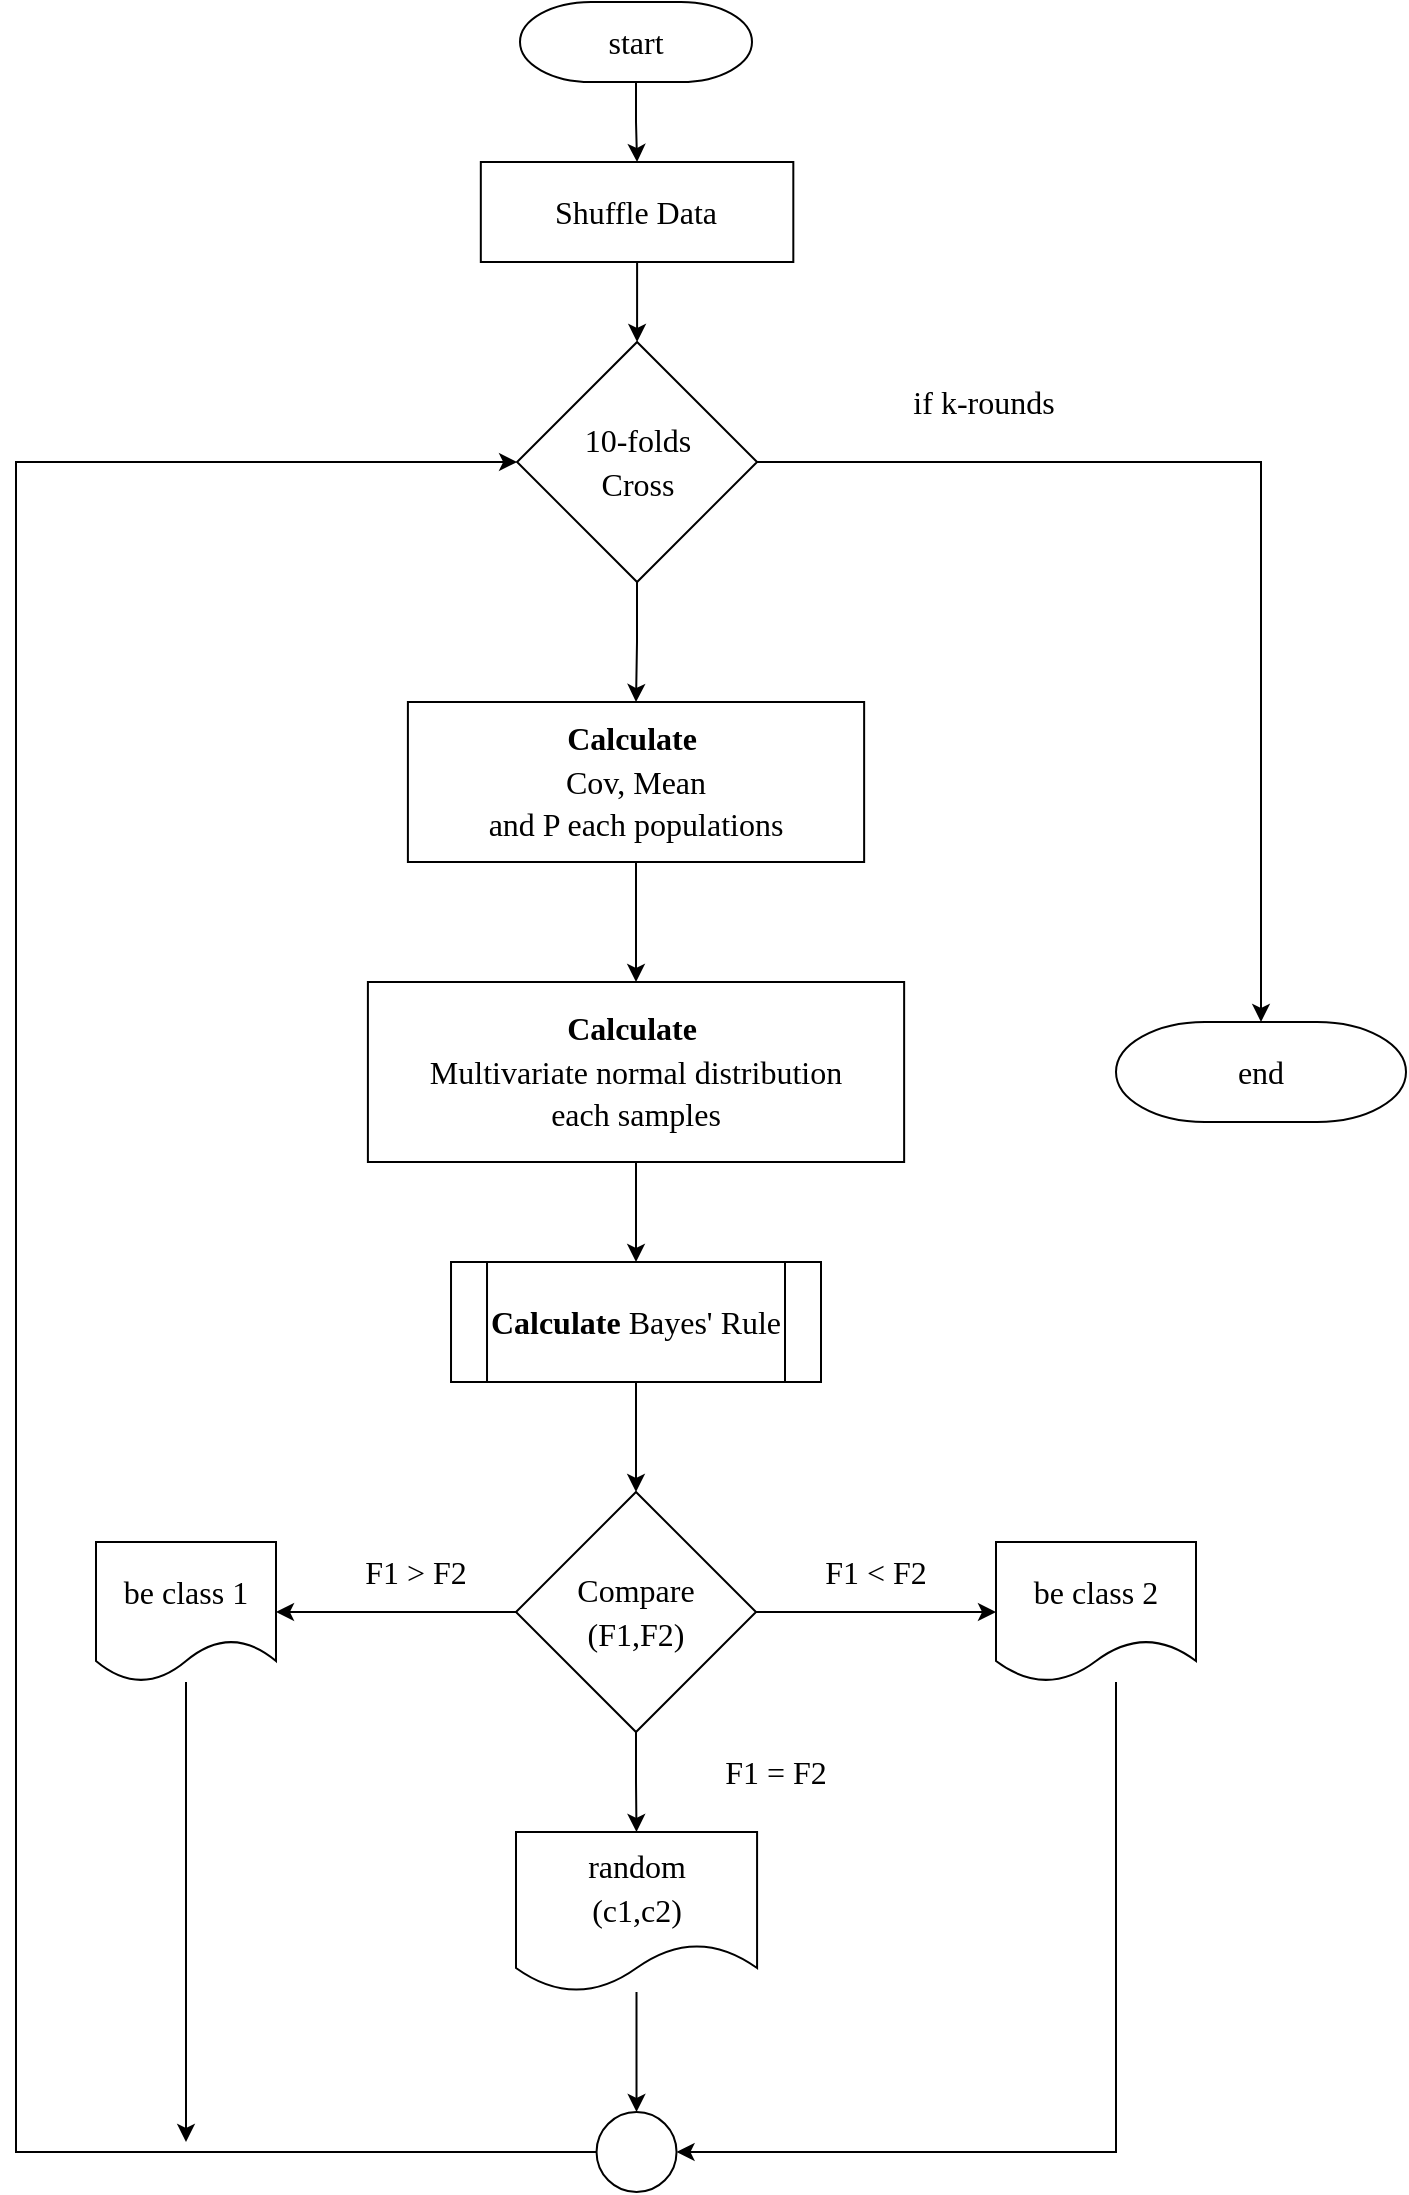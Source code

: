 <mxfile version="14.9.8" type="device"><diagram id="a6GiOJeumw0xAA4jQSNZ" name="Page-1"><mxGraphModel dx="1422" dy="762" grid="1" gridSize="10" guides="1" tooltips="1" connect="1" arrows="1" fold="1" page="1" pageScale="1" pageWidth="850" pageHeight="1100" math="0" shadow="0"><root><mxCell id="0"/><mxCell id="1" parent="0"/><mxCell id="AtZaj9H13sLI-DxrDEHG-1" style="edgeStyle=orthogonalEdgeStyle;rounded=0;orthogonalLoop=1;jettySize=auto;html=1;entryX=0.5;entryY=0;entryDx=0;entryDy=0;" edge="1" parent="1" source="ZFMudcwxthM3WdC7UcrA-4" target="ZFMudcwxthM3WdC7UcrA-5"><mxGeometry relative="1" as="geometry"/></mxCell><mxCell id="ZFMudcwxthM3WdC7UcrA-4" value="&lt;font style=&quot;font-size: 16px&quot;&gt;start&lt;/font&gt;" style="strokeWidth=1;html=1;shape=mxgraph.flowchart.terminator;whiteSpace=wrap;fillColor=none;fontFamily=Comic Sans MS;" parent="1" vertex="1"><mxGeometry x="342" y="30" width="116" height="40" as="geometry"/></mxCell><mxCell id="AtZaj9H13sLI-DxrDEHG-2" style="edgeStyle=orthogonalEdgeStyle;rounded=0;orthogonalLoop=1;jettySize=auto;html=1;entryX=0.5;entryY=0;entryDx=0;entryDy=0;" edge="1" parent="1" source="ZFMudcwxthM3WdC7UcrA-5" target="ZFMudcwxthM3WdC7UcrA-19"><mxGeometry relative="1" as="geometry"/></mxCell><mxCell id="ZFMudcwxthM3WdC7UcrA-5" value="&lt;font style=&quot;font-size: 16px&quot;&gt;Shuffle Data&lt;/font&gt;" style="rounded=0;whiteSpace=wrap;html=1;absoluteArcSize=1;arcSize=14;strokeWidth=1;fontFamily=Comic Sans MS;fontSize=18;" parent="1" vertex="1"><mxGeometry x="322.41" y="110" width="156.25" height="50" as="geometry"/></mxCell><mxCell id="ZFMudcwxthM3WdC7UcrA-27" style="edgeStyle=orthogonalEdgeStyle;rounded=0;orthogonalLoop=1;jettySize=auto;html=1;exitX=0.5;exitY=1;exitDx=0;exitDy=0;entryX=0.5;entryY=0;entryDx=0;entryDy=0;fontFamily=Comic Sans MS;fontSize=16;" parent="1" source="ZFMudcwxthM3WdC7UcrA-6" target="ZFMudcwxthM3WdC7UcrA-7" edge="1"><mxGeometry relative="1" as="geometry"/></mxCell><mxCell id="ZFMudcwxthM3WdC7UcrA-6" value="&lt;font style=&quot;font-size: 16px&quot;&gt;&lt;b&gt;Calculate&lt;/b&gt;&amp;nbsp;&lt;br&gt;Cov, Mean&lt;br&gt;and P each populations&lt;/font&gt;" style="rounded=0;whiteSpace=wrap;html=1;absoluteArcSize=1;arcSize=14;strokeWidth=1;fontFamily=Comic Sans MS;fillColor=none;fontSize=18;" parent="1" vertex="1"><mxGeometry x="285.95" y="380" width="228.12" height="80" as="geometry"/></mxCell><mxCell id="ZFMudcwxthM3WdC7UcrA-28" style="edgeStyle=orthogonalEdgeStyle;rounded=0;orthogonalLoop=1;jettySize=auto;html=1;exitX=0.5;exitY=1;exitDx=0;exitDy=0;fontFamily=Comic Sans MS;fontSize=16;" parent="1" source="ZFMudcwxthM3WdC7UcrA-7" target="ZFMudcwxthM3WdC7UcrA-11" edge="1"><mxGeometry relative="1" as="geometry"/></mxCell><mxCell id="ZFMudcwxthM3WdC7UcrA-7" value="&lt;font style=&quot;font-size: 16px&quot;&gt;&lt;b&gt;Calculate&lt;/b&gt;&amp;nbsp;&lt;br&gt;Multivariate normal distribution&lt;br&gt;each samples&lt;/font&gt;" style="rounded=0;whiteSpace=wrap;html=1;absoluteArcSize=1;arcSize=14;strokeWidth=1;fontFamily=Comic Sans MS;fillColor=none;fontSize=18;" parent="1" vertex="1"><mxGeometry x="265.95" y="520" width="268.12" height="90" as="geometry"/></mxCell><mxCell id="ZFMudcwxthM3WdC7UcrA-29" style="edgeStyle=orthogonalEdgeStyle;rounded=0;orthogonalLoop=1;jettySize=auto;html=1;exitX=0.5;exitY=1;exitDx=0;exitDy=0;entryX=0.5;entryY=0;entryDx=0;entryDy=0;fontFamily=Comic Sans MS;fontSize=16;" parent="1" source="ZFMudcwxthM3WdC7UcrA-11" target="ZFMudcwxthM3WdC7UcrA-12" edge="1"><mxGeometry relative="1" as="geometry"/></mxCell><mxCell id="ZFMudcwxthM3WdC7UcrA-11" value="&lt;font style=&quot;font-size: 16px&quot;&gt;&lt;b&gt;Calculate&amp;nbsp;&lt;/b&gt;Bayes' Rule&lt;/font&gt;" style="shape=process;whiteSpace=wrap;html=1;backgroundOutline=1;rounded=0;fontFamily=Comic Sans MS;fontSize=18;strokeWidth=1;fillColor=none;" parent="1" vertex="1"><mxGeometry x="307.51" y="660" width="184.99" height="60" as="geometry"/></mxCell><mxCell id="ZFMudcwxthM3WdC7UcrA-30" value="" style="edgeStyle=orthogonalEdgeStyle;rounded=0;orthogonalLoop=1;jettySize=auto;html=1;fontFamily=Comic Sans MS;fontSize=16;" parent="1" source="ZFMudcwxthM3WdC7UcrA-12" target="ZFMudcwxthM3WdC7UcrA-14" edge="1"><mxGeometry relative="1" as="geometry"/></mxCell><mxCell id="ZFMudcwxthM3WdC7UcrA-31" value="" style="edgeStyle=orthogonalEdgeStyle;rounded=0;orthogonalLoop=1;jettySize=auto;html=1;fontFamily=Comic Sans MS;fontSize=16;" parent="1" source="ZFMudcwxthM3WdC7UcrA-12" target="ZFMudcwxthM3WdC7UcrA-13" edge="1"><mxGeometry relative="1" as="geometry"/></mxCell><mxCell id="ZFMudcwxthM3WdC7UcrA-32" value="" style="edgeStyle=orthogonalEdgeStyle;rounded=0;orthogonalLoop=1;jettySize=auto;html=1;fontFamily=Comic Sans MS;fontSize=16;" parent="1" source="ZFMudcwxthM3WdC7UcrA-12" target="ZFMudcwxthM3WdC7UcrA-15" edge="1"><mxGeometry relative="1" as="geometry"/></mxCell><mxCell id="ZFMudcwxthM3WdC7UcrA-12" value="&lt;font style=&quot;font-size: 16px&quot;&gt;Compare&lt;br&gt;(F1,F2)&lt;br&gt;&lt;/font&gt;" style="rhombus;whiteSpace=wrap;html=1;rounded=0;fontFamily=Comic Sans MS;fontSize=18;strokeWidth=1;fillColor=none;" parent="1" vertex="1"><mxGeometry x="340" y="775" width="120" height="120" as="geometry"/></mxCell><mxCell id="ZFMudcwxthM3WdC7UcrA-48" style="edgeStyle=orthogonalEdgeStyle;rounded=0;orthogonalLoop=1;jettySize=auto;html=1;fontFamily=Comic Sans MS;fontSize=16;" parent="1" source="ZFMudcwxthM3WdC7UcrA-13" edge="1"><mxGeometry relative="1" as="geometry"><mxPoint x="175" y="1100" as="targetPoint"/></mxGeometry></mxCell><mxCell id="ZFMudcwxthM3WdC7UcrA-13" value="&lt;font style=&quot;font-size: 16px&quot;&gt;be class 1&lt;/font&gt;" style="shape=document;whiteSpace=wrap;html=1;boundedLbl=1;rounded=0;fontFamily=Comic Sans MS;fontSize=18;strokeWidth=1;fillColor=none;" parent="1" vertex="1"><mxGeometry x="130" y="800" width="90" height="70" as="geometry"/></mxCell><mxCell id="ZFMudcwxthM3WdC7UcrA-49" style="edgeStyle=orthogonalEdgeStyle;rounded=0;orthogonalLoop=1;jettySize=auto;html=1;entryX=1;entryY=0.5;entryDx=0;entryDy=0;fontFamily=Comic Sans MS;fontSize=16;" parent="1" source="ZFMudcwxthM3WdC7UcrA-14" target="ZFMudcwxthM3WdC7UcrA-33" edge="1"><mxGeometry relative="1" as="geometry"><Array as="points"><mxPoint x="640" y="1105"/></Array></mxGeometry></mxCell><mxCell id="ZFMudcwxthM3WdC7UcrA-14" value="&lt;font style=&quot;font-size: 16px&quot;&gt;be class 2&lt;/font&gt;" style="shape=document;whiteSpace=wrap;html=1;boundedLbl=1;rounded=0;fontFamily=Comic Sans MS;fontSize=18;strokeWidth=1;fillColor=none;" parent="1" vertex="1"><mxGeometry x="580" y="800" width="100" height="70" as="geometry"/></mxCell><mxCell id="ZFMudcwxthM3WdC7UcrA-34" value="" style="edgeStyle=orthogonalEdgeStyle;rounded=0;orthogonalLoop=1;jettySize=auto;html=1;fontFamily=Comic Sans MS;fontSize=16;" parent="1" source="ZFMudcwxthM3WdC7UcrA-15" target="ZFMudcwxthM3WdC7UcrA-33" edge="1"><mxGeometry relative="1" as="geometry"/></mxCell><mxCell id="ZFMudcwxthM3WdC7UcrA-15" value="&lt;font style=&quot;font-size: 16px&quot;&gt;random&lt;br&gt;(c1,c2)&lt;/font&gt;" style="shape=document;whiteSpace=wrap;html=1;boundedLbl=1;rounded=0;fontFamily=Comic Sans MS;fontSize=18;strokeWidth=1;fillColor=none;" parent="1" vertex="1"><mxGeometry x="340" y="945" width="120.54" height="80" as="geometry"/></mxCell><mxCell id="ZFMudcwxthM3WdC7UcrA-17" value="&lt;font style=&quot;font-size: 16px&quot;&gt;end&lt;/font&gt;" style="strokeWidth=1;html=1;shape=mxgraph.flowchart.terminator;whiteSpace=wrap;fillColor=none;fontFamily=Comic Sans MS;" parent="1" vertex="1"><mxGeometry x="640" y="540" width="145" height="50" as="geometry"/></mxCell><mxCell id="ZFMudcwxthM3WdC7UcrA-40" style="edgeStyle=orthogonalEdgeStyle;rounded=0;orthogonalLoop=1;jettySize=auto;html=1;fontFamily=Comic Sans MS;fontSize=16;" parent="1" source="ZFMudcwxthM3WdC7UcrA-19" target="ZFMudcwxthM3WdC7UcrA-17" edge="1"><mxGeometry relative="1" as="geometry"/></mxCell><mxCell id="AtZaj9H13sLI-DxrDEHG-3" style="edgeStyle=orthogonalEdgeStyle;rounded=0;orthogonalLoop=1;jettySize=auto;html=1;entryX=0.5;entryY=0;entryDx=0;entryDy=0;" edge="1" parent="1" source="ZFMudcwxthM3WdC7UcrA-19" target="ZFMudcwxthM3WdC7UcrA-6"><mxGeometry relative="1" as="geometry"/></mxCell><mxCell id="ZFMudcwxthM3WdC7UcrA-19" value="&lt;span style=&quot;font-size: 16px&quot;&gt;10-folds&lt;br&gt;Cross&lt;br&gt;&lt;/span&gt;" style="rhombus;whiteSpace=wrap;html=1;rounded=0;fontFamily=Comic Sans MS;fontSize=18;strokeWidth=1;fillColor=none;" parent="1" vertex="1"><mxGeometry x="340.54" y="200" width="120" height="120" as="geometry"/></mxCell><mxCell id="ZFMudcwxthM3WdC7UcrA-47" style="edgeStyle=orthogonalEdgeStyle;rounded=0;orthogonalLoop=1;jettySize=auto;html=1;entryX=0;entryY=0.5;entryDx=0;entryDy=0;fontFamily=Comic Sans MS;fontSize=16;" parent="1" source="ZFMudcwxthM3WdC7UcrA-33" target="ZFMudcwxthM3WdC7UcrA-19" edge="1"><mxGeometry relative="1" as="geometry"><Array as="points"><mxPoint x="90" y="1105"/><mxPoint x="90" y="260"/></Array></mxGeometry></mxCell><mxCell id="ZFMudcwxthM3WdC7UcrA-33" value="" style="ellipse;whiteSpace=wrap;html=1;aspect=fixed;rounded=0;fontFamily=Comic Sans MS;fontSize=16;strokeWidth=1;fillColor=none;" parent="1" vertex="1"><mxGeometry x="380.27" y="1085" width="40" height="40" as="geometry"/></mxCell><mxCell id="ZFMudcwxthM3WdC7UcrA-41" value="if k-rounds" style="text;html=1;strokeColor=none;fillColor=none;align=center;verticalAlign=middle;whiteSpace=wrap;rounded=0;fontFamily=Comic Sans MS;fontSize=16;" parent="1" vertex="1"><mxGeometry x="514.07" y="220" width="120" height="20" as="geometry"/></mxCell><mxCell id="ZFMudcwxthM3WdC7UcrA-42" value="F1 &amp;lt; F2" style="text;html=1;strokeColor=none;fillColor=none;align=center;verticalAlign=middle;whiteSpace=wrap;rounded=0;fontFamily=Comic Sans MS;fontSize=16;" parent="1" vertex="1"><mxGeometry x="460" y="805" width="120" height="20" as="geometry"/></mxCell><mxCell id="ZFMudcwxthM3WdC7UcrA-45" value="F1 &amp;gt; F2" style="text;html=1;strokeColor=none;fillColor=none;align=center;verticalAlign=middle;whiteSpace=wrap;rounded=0;fontFamily=Comic Sans MS;fontSize=16;" parent="1" vertex="1"><mxGeometry x="230" y="805" width="120" height="20" as="geometry"/></mxCell><mxCell id="ZFMudcwxthM3WdC7UcrA-46" value="F1 = F2" style="text;html=1;strokeColor=none;fillColor=none;align=center;verticalAlign=middle;whiteSpace=wrap;rounded=0;fontFamily=Comic Sans MS;fontSize=16;" parent="1" vertex="1"><mxGeometry x="410" y="905" width="120" height="20" as="geometry"/></mxCell></root></mxGraphModel></diagram></mxfile>